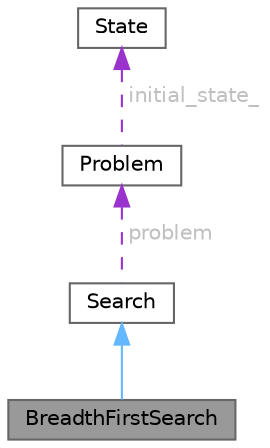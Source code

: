 digraph "BreadthFirstSearch"
{
 // INTERACTIVE_SVG=YES
 // LATEX_PDF_SIZE
  bgcolor="transparent";
  edge [fontname=Helvetica,fontsize=10,labelfontname=Helvetica,labelfontsize=10];
  node [fontname=Helvetica,fontsize=10,shape=box,height=0.2,width=0.4];
  Node1 [id="Node000001",label="BreadthFirstSearch",height=0.2,width=0.4,color="gray40", fillcolor="grey60", style="filled", fontcolor="black",tooltip=" "];
  Node2 -> Node1 [id="edge1_Node000001_Node000002",dir="back",color="steelblue1",style="solid",tooltip=" "];
  Node2 [id="Node000002",label="Search",height=0.2,width=0.4,color="gray40", fillcolor="white", style="filled",URL="$classSearch.html",tooltip=" "];
  Node3 -> Node2 [id="edge2_Node000002_Node000003",dir="back",color="darkorchid3",style="dashed",tooltip=" ",label=" problem",fontcolor="grey" ];
  Node3 [id="Node000003",label="Problem",height=0.2,width=0.4,color="gray40", fillcolor="white", style="filled",URL="$classProblem.html",tooltip="Represents an abstract problem that needs to be solved."];
  Node4 -> Node3 [id="edge3_Node000003_Node000004",dir="back",color="darkorchid3",style="dashed",tooltip=" ",label=" initial_state_",fontcolor="grey" ];
  Node4 [id="Node000004",label="State",height=0.2,width=0.4,color="gray40", fillcolor="white", style="filled",URL="$classState.html",tooltip="Represents an abstract state in a problem."];
}
